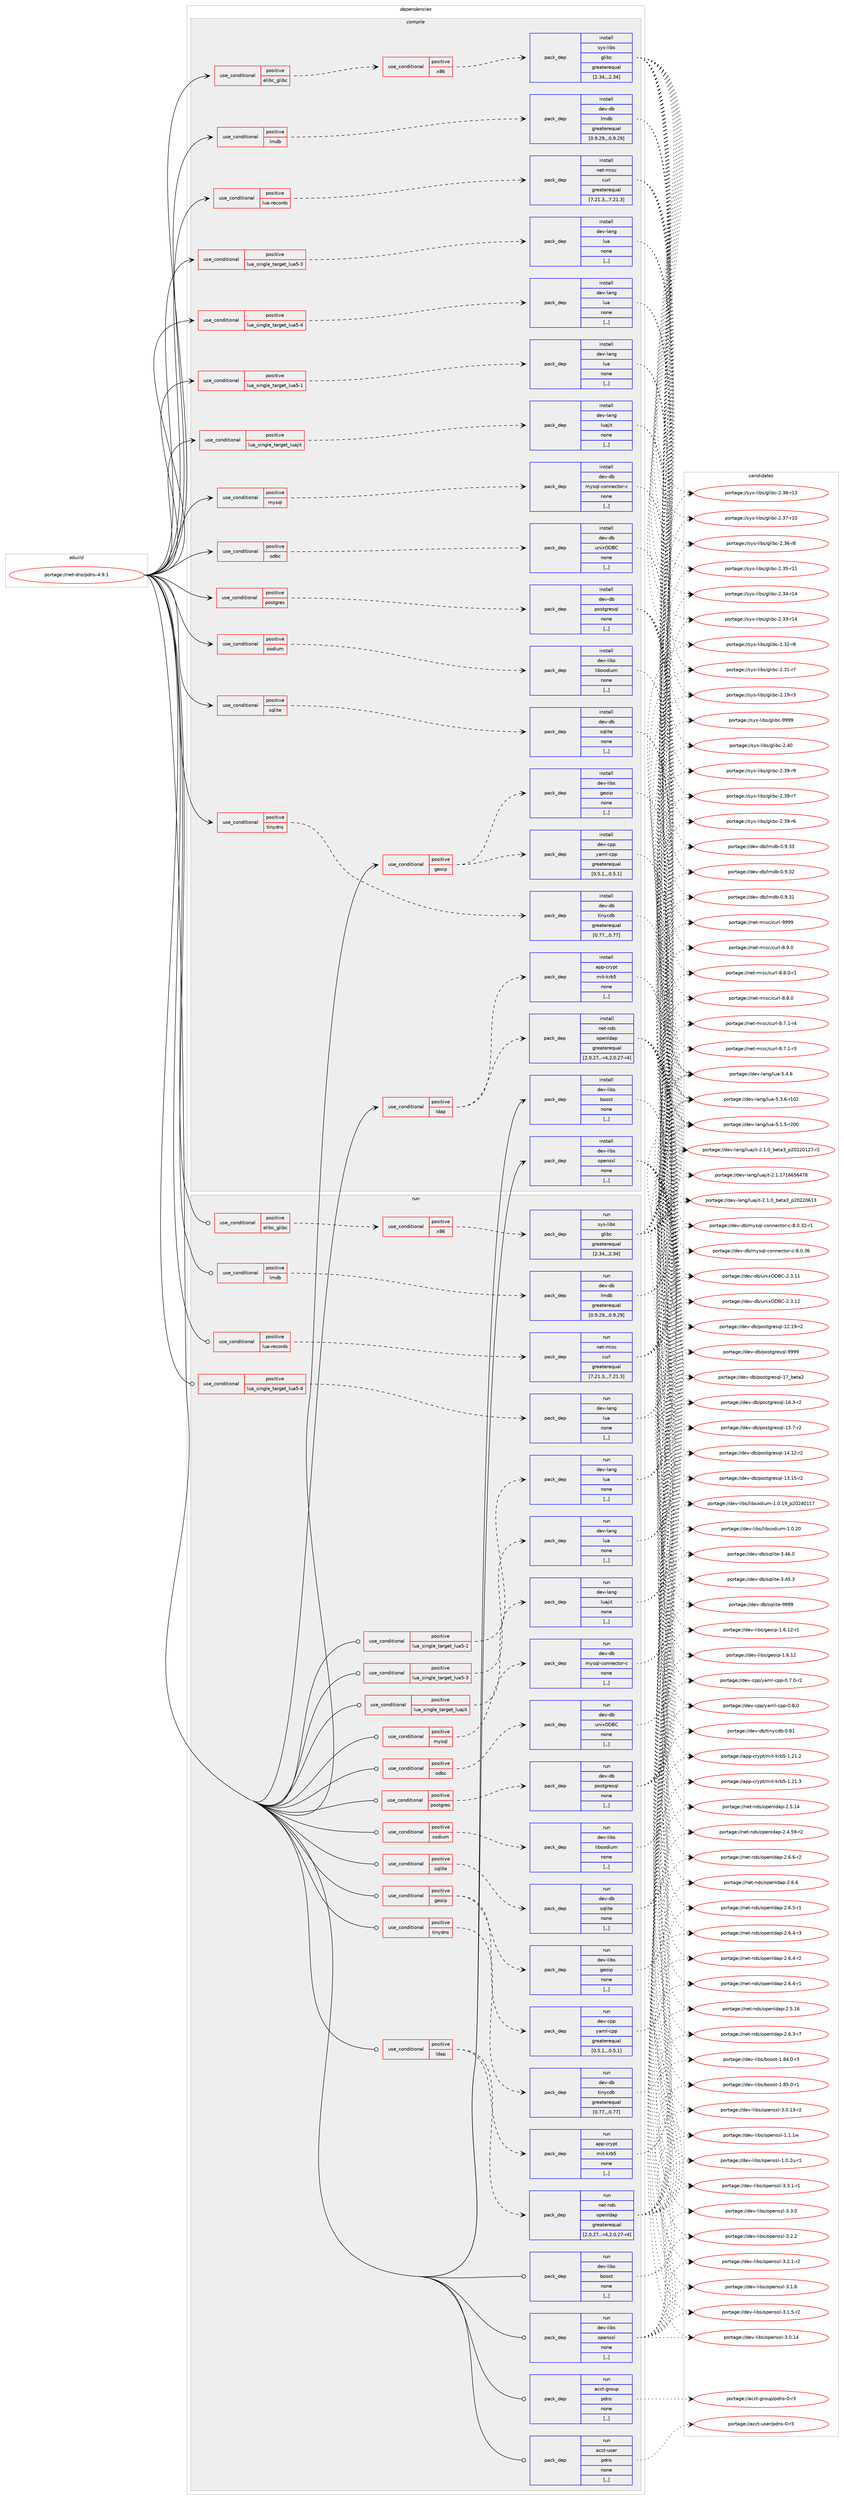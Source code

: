 digraph prolog {

# *************
# Graph options
# *************

newrank=true;
concentrate=true;
compound=true;
graph [rankdir=LR,fontname=Helvetica,fontsize=10,ranksep=1.5];#, ranksep=2.5, nodesep=0.2];
edge  [arrowhead=vee];
node  [fontname=Helvetica,fontsize=10];

# **********
# The ebuild
# **********

subgraph cluster_leftcol {
color=gray;
label=<<i>ebuild</i>>;
id [label="portage://net-dns/pdns-4.9.1", color=red, width=4, href="../net-dns/pdns-4.9.1.svg"];
}

# ****************
# The dependencies
# ****************

subgraph cluster_midcol {
color=gray;
label=<<i>dependencies</i>>;
subgraph cluster_compile {
fillcolor="#eeeeee";
style=filled;
label=<<i>compile</i>>;
subgraph cond89638 {
dependency345856 [label=<<TABLE BORDER="0" CELLBORDER="1" CELLSPACING="0" CELLPADDING="4"><TR><TD ROWSPAN="3" CELLPADDING="10">use_conditional</TD></TR><TR><TD>positive</TD></TR><TR><TD>elibc_glibc</TD></TR></TABLE>>, shape=none, color=red];
subgraph cond89639 {
dependency345857 [label=<<TABLE BORDER="0" CELLBORDER="1" CELLSPACING="0" CELLPADDING="4"><TR><TD ROWSPAN="3" CELLPADDING="10">use_conditional</TD></TR><TR><TD>positive</TD></TR><TR><TD>x86</TD></TR></TABLE>>, shape=none, color=red];
subgraph pack253627 {
dependency345858 [label=<<TABLE BORDER="0" CELLBORDER="1" CELLSPACING="0" CELLPADDING="4" WIDTH="220"><TR><TD ROWSPAN="6" CELLPADDING="30">pack_dep</TD></TR><TR><TD WIDTH="110">install</TD></TR><TR><TD>sys-libs</TD></TR><TR><TD>glibc</TD></TR><TR><TD>greaterequal</TD></TR><TR><TD>[2.34,,,2.34]</TD></TR></TABLE>>, shape=none, color=blue];
}
dependency345857:e -> dependency345858:w [weight=20,style="dashed",arrowhead="vee"];
}
dependency345856:e -> dependency345857:w [weight=20,style="dashed",arrowhead="vee"];
}
id:e -> dependency345856:w [weight=20,style="solid",arrowhead="vee"];
subgraph cond89640 {
dependency345859 [label=<<TABLE BORDER="0" CELLBORDER="1" CELLSPACING="0" CELLPADDING="4"><TR><TD ROWSPAN="3" CELLPADDING="10">use_conditional</TD></TR><TR><TD>positive</TD></TR><TR><TD>geoip</TD></TR></TABLE>>, shape=none, color=red];
subgraph pack253628 {
dependency345860 [label=<<TABLE BORDER="0" CELLBORDER="1" CELLSPACING="0" CELLPADDING="4" WIDTH="220"><TR><TD ROWSPAN="6" CELLPADDING="30">pack_dep</TD></TR><TR><TD WIDTH="110">install</TD></TR><TR><TD>dev-cpp</TD></TR><TR><TD>yaml-cpp</TD></TR><TR><TD>greaterequal</TD></TR><TR><TD>[0.5.1,,,0.5.1]</TD></TR></TABLE>>, shape=none, color=blue];
}
dependency345859:e -> dependency345860:w [weight=20,style="dashed",arrowhead="vee"];
subgraph pack253629 {
dependency345861 [label=<<TABLE BORDER="0" CELLBORDER="1" CELLSPACING="0" CELLPADDING="4" WIDTH="220"><TR><TD ROWSPAN="6" CELLPADDING="30">pack_dep</TD></TR><TR><TD WIDTH="110">install</TD></TR><TR><TD>dev-libs</TD></TR><TR><TD>geoip</TD></TR><TR><TD>none</TD></TR><TR><TD>[,,]</TD></TR></TABLE>>, shape=none, color=blue];
}
dependency345859:e -> dependency345861:w [weight=20,style="dashed",arrowhead="vee"];
}
id:e -> dependency345859:w [weight=20,style="solid",arrowhead="vee"];
subgraph cond89641 {
dependency345862 [label=<<TABLE BORDER="0" CELLBORDER="1" CELLSPACING="0" CELLPADDING="4"><TR><TD ROWSPAN="3" CELLPADDING="10">use_conditional</TD></TR><TR><TD>positive</TD></TR><TR><TD>ldap</TD></TR></TABLE>>, shape=none, color=red];
subgraph pack253630 {
dependency345863 [label=<<TABLE BORDER="0" CELLBORDER="1" CELLSPACING="0" CELLPADDING="4" WIDTH="220"><TR><TD ROWSPAN="6" CELLPADDING="30">pack_dep</TD></TR><TR><TD WIDTH="110">install</TD></TR><TR><TD>net-nds</TD></TR><TR><TD>openldap</TD></TR><TR><TD>greaterequal</TD></TR><TR><TD>[2.0.27,,-r4,2.0.27-r4]</TD></TR></TABLE>>, shape=none, color=blue];
}
dependency345862:e -> dependency345863:w [weight=20,style="dashed",arrowhead="vee"];
subgraph pack253631 {
dependency345864 [label=<<TABLE BORDER="0" CELLBORDER="1" CELLSPACING="0" CELLPADDING="4" WIDTH="220"><TR><TD ROWSPAN="6" CELLPADDING="30">pack_dep</TD></TR><TR><TD WIDTH="110">install</TD></TR><TR><TD>app-crypt</TD></TR><TR><TD>mit-krb5</TD></TR><TR><TD>none</TD></TR><TR><TD>[,,]</TD></TR></TABLE>>, shape=none, color=blue];
}
dependency345862:e -> dependency345864:w [weight=20,style="dashed",arrowhead="vee"];
}
id:e -> dependency345862:w [weight=20,style="solid",arrowhead="vee"];
subgraph cond89642 {
dependency345865 [label=<<TABLE BORDER="0" CELLBORDER="1" CELLSPACING="0" CELLPADDING="4"><TR><TD ROWSPAN="3" CELLPADDING="10">use_conditional</TD></TR><TR><TD>positive</TD></TR><TR><TD>lmdb</TD></TR></TABLE>>, shape=none, color=red];
subgraph pack253632 {
dependency345866 [label=<<TABLE BORDER="0" CELLBORDER="1" CELLSPACING="0" CELLPADDING="4" WIDTH="220"><TR><TD ROWSPAN="6" CELLPADDING="30">pack_dep</TD></TR><TR><TD WIDTH="110">install</TD></TR><TR><TD>dev-db</TD></TR><TR><TD>lmdb</TD></TR><TR><TD>greaterequal</TD></TR><TR><TD>[0.9.29,,,0.9.29]</TD></TR></TABLE>>, shape=none, color=blue];
}
dependency345865:e -> dependency345866:w [weight=20,style="dashed",arrowhead="vee"];
}
id:e -> dependency345865:w [weight=20,style="solid",arrowhead="vee"];
subgraph cond89643 {
dependency345867 [label=<<TABLE BORDER="0" CELLBORDER="1" CELLSPACING="0" CELLPADDING="4"><TR><TD ROWSPAN="3" CELLPADDING="10">use_conditional</TD></TR><TR><TD>positive</TD></TR><TR><TD>lua-records</TD></TR></TABLE>>, shape=none, color=red];
subgraph pack253633 {
dependency345868 [label=<<TABLE BORDER="0" CELLBORDER="1" CELLSPACING="0" CELLPADDING="4" WIDTH="220"><TR><TD ROWSPAN="6" CELLPADDING="30">pack_dep</TD></TR><TR><TD WIDTH="110">install</TD></TR><TR><TD>net-misc</TD></TR><TR><TD>curl</TD></TR><TR><TD>greaterequal</TD></TR><TR><TD>[7.21.3,,,7.21.3]</TD></TR></TABLE>>, shape=none, color=blue];
}
dependency345867:e -> dependency345868:w [weight=20,style="dashed",arrowhead="vee"];
}
id:e -> dependency345867:w [weight=20,style="solid",arrowhead="vee"];
subgraph cond89644 {
dependency345869 [label=<<TABLE BORDER="0" CELLBORDER="1" CELLSPACING="0" CELLPADDING="4"><TR><TD ROWSPAN="3" CELLPADDING="10">use_conditional</TD></TR><TR><TD>positive</TD></TR><TR><TD>lua_single_target_lua5-1</TD></TR></TABLE>>, shape=none, color=red];
subgraph pack253634 {
dependency345870 [label=<<TABLE BORDER="0" CELLBORDER="1" CELLSPACING="0" CELLPADDING="4" WIDTH="220"><TR><TD ROWSPAN="6" CELLPADDING="30">pack_dep</TD></TR><TR><TD WIDTH="110">install</TD></TR><TR><TD>dev-lang</TD></TR><TR><TD>lua</TD></TR><TR><TD>none</TD></TR><TR><TD>[,,]</TD></TR></TABLE>>, shape=none, color=blue];
}
dependency345869:e -> dependency345870:w [weight=20,style="dashed",arrowhead="vee"];
}
id:e -> dependency345869:w [weight=20,style="solid",arrowhead="vee"];
subgraph cond89645 {
dependency345871 [label=<<TABLE BORDER="0" CELLBORDER="1" CELLSPACING="0" CELLPADDING="4"><TR><TD ROWSPAN="3" CELLPADDING="10">use_conditional</TD></TR><TR><TD>positive</TD></TR><TR><TD>lua_single_target_lua5-3</TD></TR></TABLE>>, shape=none, color=red];
subgraph pack253635 {
dependency345872 [label=<<TABLE BORDER="0" CELLBORDER="1" CELLSPACING="0" CELLPADDING="4" WIDTH="220"><TR><TD ROWSPAN="6" CELLPADDING="30">pack_dep</TD></TR><TR><TD WIDTH="110">install</TD></TR><TR><TD>dev-lang</TD></TR><TR><TD>lua</TD></TR><TR><TD>none</TD></TR><TR><TD>[,,]</TD></TR></TABLE>>, shape=none, color=blue];
}
dependency345871:e -> dependency345872:w [weight=20,style="dashed",arrowhead="vee"];
}
id:e -> dependency345871:w [weight=20,style="solid",arrowhead="vee"];
subgraph cond89646 {
dependency345873 [label=<<TABLE BORDER="0" CELLBORDER="1" CELLSPACING="0" CELLPADDING="4"><TR><TD ROWSPAN="3" CELLPADDING="10">use_conditional</TD></TR><TR><TD>positive</TD></TR><TR><TD>lua_single_target_lua5-4</TD></TR></TABLE>>, shape=none, color=red];
subgraph pack253636 {
dependency345874 [label=<<TABLE BORDER="0" CELLBORDER="1" CELLSPACING="0" CELLPADDING="4" WIDTH="220"><TR><TD ROWSPAN="6" CELLPADDING="30">pack_dep</TD></TR><TR><TD WIDTH="110">install</TD></TR><TR><TD>dev-lang</TD></TR><TR><TD>lua</TD></TR><TR><TD>none</TD></TR><TR><TD>[,,]</TD></TR></TABLE>>, shape=none, color=blue];
}
dependency345873:e -> dependency345874:w [weight=20,style="dashed",arrowhead="vee"];
}
id:e -> dependency345873:w [weight=20,style="solid",arrowhead="vee"];
subgraph cond89647 {
dependency345875 [label=<<TABLE BORDER="0" CELLBORDER="1" CELLSPACING="0" CELLPADDING="4"><TR><TD ROWSPAN="3" CELLPADDING="10">use_conditional</TD></TR><TR><TD>positive</TD></TR><TR><TD>lua_single_target_luajit</TD></TR></TABLE>>, shape=none, color=red];
subgraph pack253637 {
dependency345876 [label=<<TABLE BORDER="0" CELLBORDER="1" CELLSPACING="0" CELLPADDING="4" WIDTH="220"><TR><TD ROWSPAN="6" CELLPADDING="30">pack_dep</TD></TR><TR><TD WIDTH="110">install</TD></TR><TR><TD>dev-lang</TD></TR><TR><TD>luajit</TD></TR><TR><TD>none</TD></TR><TR><TD>[,,]</TD></TR></TABLE>>, shape=none, color=blue];
}
dependency345875:e -> dependency345876:w [weight=20,style="dashed",arrowhead="vee"];
}
id:e -> dependency345875:w [weight=20,style="solid",arrowhead="vee"];
subgraph cond89648 {
dependency345877 [label=<<TABLE BORDER="0" CELLBORDER="1" CELLSPACING="0" CELLPADDING="4"><TR><TD ROWSPAN="3" CELLPADDING="10">use_conditional</TD></TR><TR><TD>positive</TD></TR><TR><TD>mysql</TD></TR></TABLE>>, shape=none, color=red];
subgraph pack253638 {
dependency345878 [label=<<TABLE BORDER="0" CELLBORDER="1" CELLSPACING="0" CELLPADDING="4" WIDTH="220"><TR><TD ROWSPAN="6" CELLPADDING="30">pack_dep</TD></TR><TR><TD WIDTH="110">install</TD></TR><TR><TD>dev-db</TD></TR><TR><TD>mysql-connector-c</TD></TR><TR><TD>none</TD></TR><TR><TD>[,,]</TD></TR></TABLE>>, shape=none, color=blue];
}
dependency345877:e -> dependency345878:w [weight=20,style="dashed",arrowhead="vee"];
}
id:e -> dependency345877:w [weight=20,style="solid",arrowhead="vee"];
subgraph cond89649 {
dependency345879 [label=<<TABLE BORDER="0" CELLBORDER="1" CELLSPACING="0" CELLPADDING="4"><TR><TD ROWSPAN="3" CELLPADDING="10">use_conditional</TD></TR><TR><TD>positive</TD></TR><TR><TD>odbc</TD></TR></TABLE>>, shape=none, color=red];
subgraph pack253639 {
dependency345880 [label=<<TABLE BORDER="0" CELLBORDER="1" CELLSPACING="0" CELLPADDING="4" WIDTH="220"><TR><TD ROWSPAN="6" CELLPADDING="30">pack_dep</TD></TR><TR><TD WIDTH="110">install</TD></TR><TR><TD>dev-db</TD></TR><TR><TD>unixODBC</TD></TR><TR><TD>none</TD></TR><TR><TD>[,,]</TD></TR></TABLE>>, shape=none, color=blue];
}
dependency345879:e -> dependency345880:w [weight=20,style="dashed",arrowhead="vee"];
}
id:e -> dependency345879:w [weight=20,style="solid",arrowhead="vee"];
subgraph cond89650 {
dependency345881 [label=<<TABLE BORDER="0" CELLBORDER="1" CELLSPACING="0" CELLPADDING="4"><TR><TD ROWSPAN="3" CELLPADDING="10">use_conditional</TD></TR><TR><TD>positive</TD></TR><TR><TD>postgres</TD></TR></TABLE>>, shape=none, color=red];
subgraph pack253640 {
dependency345882 [label=<<TABLE BORDER="0" CELLBORDER="1" CELLSPACING="0" CELLPADDING="4" WIDTH="220"><TR><TD ROWSPAN="6" CELLPADDING="30">pack_dep</TD></TR><TR><TD WIDTH="110">install</TD></TR><TR><TD>dev-db</TD></TR><TR><TD>postgresql</TD></TR><TR><TD>none</TD></TR><TR><TD>[,,]</TD></TR></TABLE>>, shape=none, color=blue];
}
dependency345881:e -> dependency345882:w [weight=20,style="dashed",arrowhead="vee"];
}
id:e -> dependency345881:w [weight=20,style="solid",arrowhead="vee"];
subgraph cond89651 {
dependency345883 [label=<<TABLE BORDER="0" CELLBORDER="1" CELLSPACING="0" CELLPADDING="4"><TR><TD ROWSPAN="3" CELLPADDING="10">use_conditional</TD></TR><TR><TD>positive</TD></TR><TR><TD>sodium</TD></TR></TABLE>>, shape=none, color=red];
subgraph pack253641 {
dependency345884 [label=<<TABLE BORDER="0" CELLBORDER="1" CELLSPACING="0" CELLPADDING="4" WIDTH="220"><TR><TD ROWSPAN="6" CELLPADDING="30">pack_dep</TD></TR><TR><TD WIDTH="110">install</TD></TR><TR><TD>dev-libs</TD></TR><TR><TD>libsodium</TD></TR><TR><TD>none</TD></TR><TR><TD>[,,]</TD></TR></TABLE>>, shape=none, color=blue];
}
dependency345883:e -> dependency345884:w [weight=20,style="dashed",arrowhead="vee"];
}
id:e -> dependency345883:w [weight=20,style="solid",arrowhead="vee"];
subgraph cond89652 {
dependency345885 [label=<<TABLE BORDER="0" CELLBORDER="1" CELLSPACING="0" CELLPADDING="4"><TR><TD ROWSPAN="3" CELLPADDING="10">use_conditional</TD></TR><TR><TD>positive</TD></TR><TR><TD>sqlite</TD></TR></TABLE>>, shape=none, color=red];
subgraph pack253642 {
dependency345886 [label=<<TABLE BORDER="0" CELLBORDER="1" CELLSPACING="0" CELLPADDING="4" WIDTH="220"><TR><TD ROWSPAN="6" CELLPADDING="30">pack_dep</TD></TR><TR><TD WIDTH="110">install</TD></TR><TR><TD>dev-db</TD></TR><TR><TD>sqlite</TD></TR><TR><TD>none</TD></TR><TR><TD>[,,]</TD></TR></TABLE>>, shape=none, color=blue];
}
dependency345885:e -> dependency345886:w [weight=20,style="dashed",arrowhead="vee"];
}
id:e -> dependency345885:w [weight=20,style="solid",arrowhead="vee"];
subgraph cond89653 {
dependency345887 [label=<<TABLE BORDER="0" CELLBORDER="1" CELLSPACING="0" CELLPADDING="4"><TR><TD ROWSPAN="3" CELLPADDING="10">use_conditional</TD></TR><TR><TD>positive</TD></TR><TR><TD>tinydns</TD></TR></TABLE>>, shape=none, color=red];
subgraph pack253643 {
dependency345888 [label=<<TABLE BORDER="0" CELLBORDER="1" CELLSPACING="0" CELLPADDING="4" WIDTH="220"><TR><TD ROWSPAN="6" CELLPADDING="30">pack_dep</TD></TR><TR><TD WIDTH="110">install</TD></TR><TR><TD>dev-db</TD></TR><TR><TD>tinycdb</TD></TR><TR><TD>greaterequal</TD></TR><TR><TD>[0.77,,,0.77]</TD></TR></TABLE>>, shape=none, color=blue];
}
dependency345887:e -> dependency345888:w [weight=20,style="dashed",arrowhead="vee"];
}
id:e -> dependency345887:w [weight=20,style="solid",arrowhead="vee"];
subgraph pack253644 {
dependency345889 [label=<<TABLE BORDER="0" CELLBORDER="1" CELLSPACING="0" CELLPADDING="4" WIDTH="220"><TR><TD ROWSPAN="6" CELLPADDING="30">pack_dep</TD></TR><TR><TD WIDTH="110">install</TD></TR><TR><TD>dev-libs</TD></TR><TR><TD>boost</TD></TR><TR><TD>none</TD></TR><TR><TD>[,,]</TD></TR></TABLE>>, shape=none, color=blue];
}
id:e -> dependency345889:w [weight=20,style="solid",arrowhead="vee"];
subgraph pack253645 {
dependency345890 [label=<<TABLE BORDER="0" CELLBORDER="1" CELLSPACING="0" CELLPADDING="4" WIDTH="220"><TR><TD ROWSPAN="6" CELLPADDING="30">pack_dep</TD></TR><TR><TD WIDTH="110">install</TD></TR><TR><TD>dev-libs</TD></TR><TR><TD>openssl</TD></TR><TR><TD>none</TD></TR><TR><TD>[,,]</TD></TR></TABLE>>, shape=none, color=blue];
}
id:e -> dependency345890:w [weight=20,style="solid",arrowhead="vee"];
}
subgraph cluster_compileandrun {
fillcolor="#eeeeee";
style=filled;
label=<<i>compile and run</i>>;
}
subgraph cluster_run {
fillcolor="#eeeeee";
style=filled;
label=<<i>run</i>>;
subgraph cond89654 {
dependency345891 [label=<<TABLE BORDER="0" CELLBORDER="1" CELLSPACING="0" CELLPADDING="4"><TR><TD ROWSPAN="3" CELLPADDING="10">use_conditional</TD></TR><TR><TD>positive</TD></TR><TR><TD>elibc_glibc</TD></TR></TABLE>>, shape=none, color=red];
subgraph cond89655 {
dependency345892 [label=<<TABLE BORDER="0" CELLBORDER="1" CELLSPACING="0" CELLPADDING="4"><TR><TD ROWSPAN="3" CELLPADDING="10">use_conditional</TD></TR><TR><TD>positive</TD></TR><TR><TD>x86</TD></TR></TABLE>>, shape=none, color=red];
subgraph pack253646 {
dependency345893 [label=<<TABLE BORDER="0" CELLBORDER="1" CELLSPACING="0" CELLPADDING="4" WIDTH="220"><TR><TD ROWSPAN="6" CELLPADDING="30">pack_dep</TD></TR><TR><TD WIDTH="110">run</TD></TR><TR><TD>sys-libs</TD></TR><TR><TD>glibc</TD></TR><TR><TD>greaterequal</TD></TR><TR><TD>[2.34,,,2.34]</TD></TR></TABLE>>, shape=none, color=blue];
}
dependency345892:e -> dependency345893:w [weight=20,style="dashed",arrowhead="vee"];
}
dependency345891:e -> dependency345892:w [weight=20,style="dashed",arrowhead="vee"];
}
id:e -> dependency345891:w [weight=20,style="solid",arrowhead="odot"];
subgraph cond89656 {
dependency345894 [label=<<TABLE BORDER="0" CELLBORDER="1" CELLSPACING="0" CELLPADDING="4"><TR><TD ROWSPAN="3" CELLPADDING="10">use_conditional</TD></TR><TR><TD>positive</TD></TR><TR><TD>geoip</TD></TR></TABLE>>, shape=none, color=red];
subgraph pack253647 {
dependency345895 [label=<<TABLE BORDER="0" CELLBORDER="1" CELLSPACING="0" CELLPADDING="4" WIDTH="220"><TR><TD ROWSPAN="6" CELLPADDING="30">pack_dep</TD></TR><TR><TD WIDTH="110">run</TD></TR><TR><TD>dev-cpp</TD></TR><TR><TD>yaml-cpp</TD></TR><TR><TD>greaterequal</TD></TR><TR><TD>[0.5.1,,,0.5.1]</TD></TR></TABLE>>, shape=none, color=blue];
}
dependency345894:e -> dependency345895:w [weight=20,style="dashed",arrowhead="vee"];
subgraph pack253648 {
dependency345896 [label=<<TABLE BORDER="0" CELLBORDER="1" CELLSPACING="0" CELLPADDING="4" WIDTH="220"><TR><TD ROWSPAN="6" CELLPADDING="30">pack_dep</TD></TR><TR><TD WIDTH="110">run</TD></TR><TR><TD>dev-libs</TD></TR><TR><TD>geoip</TD></TR><TR><TD>none</TD></TR><TR><TD>[,,]</TD></TR></TABLE>>, shape=none, color=blue];
}
dependency345894:e -> dependency345896:w [weight=20,style="dashed",arrowhead="vee"];
}
id:e -> dependency345894:w [weight=20,style="solid",arrowhead="odot"];
subgraph cond89657 {
dependency345897 [label=<<TABLE BORDER="0" CELLBORDER="1" CELLSPACING="0" CELLPADDING="4"><TR><TD ROWSPAN="3" CELLPADDING="10">use_conditional</TD></TR><TR><TD>positive</TD></TR><TR><TD>ldap</TD></TR></TABLE>>, shape=none, color=red];
subgraph pack253649 {
dependency345898 [label=<<TABLE BORDER="0" CELLBORDER="1" CELLSPACING="0" CELLPADDING="4" WIDTH="220"><TR><TD ROWSPAN="6" CELLPADDING="30">pack_dep</TD></TR><TR><TD WIDTH="110">run</TD></TR><TR><TD>net-nds</TD></TR><TR><TD>openldap</TD></TR><TR><TD>greaterequal</TD></TR><TR><TD>[2.0.27,,-r4,2.0.27-r4]</TD></TR></TABLE>>, shape=none, color=blue];
}
dependency345897:e -> dependency345898:w [weight=20,style="dashed",arrowhead="vee"];
subgraph pack253650 {
dependency345899 [label=<<TABLE BORDER="0" CELLBORDER="1" CELLSPACING="0" CELLPADDING="4" WIDTH="220"><TR><TD ROWSPAN="6" CELLPADDING="30">pack_dep</TD></TR><TR><TD WIDTH="110">run</TD></TR><TR><TD>app-crypt</TD></TR><TR><TD>mit-krb5</TD></TR><TR><TD>none</TD></TR><TR><TD>[,,]</TD></TR></TABLE>>, shape=none, color=blue];
}
dependency345897:e -> dependency345899:w [weight=20,style="dashed",arrowhead="vee"];
}
id:e -> dependency345897:w [weight=20,style="solid",arrowhead="odot"];
subgraph cond89658 {
dependency345900 [label=<<TABLE BORDER="0" CELLBORDER="1" CELLSPACING="0" CELLPADDING="4"><TR><TD ROWSPAN="3" CELLPADDING="10">use_conditional</TD></TR><TR><TD>positive</TD></TR><TR><TD>lmdb</TD></TR></TABLE>>, shape=none, color=red];
subgraph pack253651 {
dependency345901 [label=<<TABLE BORDER="0" CELLBORDER="1" CELLSPACING="0" CELLPADDING="4" WIDTH="220"><TR><TD ROWSPAN="6" CELLPADDING="30">pack_dep</TD></TR><TR><TD WIDTH="110">run</TD></TR><TR><TD>dev-db</TD></TR><TR><TD>lmdb</TD></TR><TR><TD>greaterequal</TD></TR><TR><TD>[0.9.29,,,0.9.29]</TD></TR></TABLE>>, shape=none, color=blue];
}
dependency345900:e -> dependency345901:w [weight=20,style="dashed",arrowhead="vee"];
}
id:e -> dependency345900:w [weight=20,style="solid",arrowhead="odot"];
subgraph cond89659 {
dependency345902 [label=<<TABLE BORDER="0" CELLBORDER="1" CELLSPACING="0" CELLPADDING="4"><TR><TD ROWSPAN="3" CELLPADDING="10">use_conditional</TD></TR><TR><TD>positive</TD></TR><TR><TD>lua-records</TD></TR></TABLE>>, shape=none, color=red];
subgraph pack253652 {
dependency345903 [label=<<TABLE BORDER="0" CELLBORDER="1" CELLSPACING="0" CELLPADDING="4" WIDTH="220"><TR><TD ROWSPAN="6" CELLPADDING="30">pack_dep</TD></TR><TR><TD WIDTH="110">run</TD></TR><TR><TD>net-misc</TD></TR><TR><TD>curl</TD></TR><TR><TD>greaterequal</TD></TR><TR><TD>[7.21.3,,,7.21.3]</TD></TR></TABLE>>, shape=none, color=blue];
}
dependency345902:e -> dependency345903:w [weight=20,style="dashed",arrowhead="vee"];
}
id:e -> dependency345902:w [weight=20,style="solid",arrowhead="odot"];
subgraph cond89660 {
dependency345904 [label=<<TABLE BORDER="0" CELLBORDER="1" CELLSPACING="0" CELLPADDING="4"><TR><TD ROWSPAN="3" CELLPADDING="10">use_conditional</TD></TR><TR><TD>positive</TD></TR><TR><TD>lua_single_target_lua5-1</TD></TR></TABLE>>, shape=none, color=red];
subgraph pack253653 {
dependency345905 [label=<<TABLE BORDER="0" CELLBORDER="1" CELLSPACING="0" CELLPADDING="4" WIDTH="220"><TR><TD ROWSPAN="6" CELLPADDING="30">pack_dep</TD></TR><TR><TD WIDTH="110">run</TD></TR><TR><TD>dev-lang</TD></TR><TR><TD>lua</TD></TR><TR><TD>none</TD></TR><TR><TD>[,,]</TD></TR></TABLE>>, shape=none, color=blue];
}
dependency345904:e -> dependency345905:w [weight=20,style="dashed",arrowhead="vee"];
}
id:e -> dependency345904:w [weight=20,style="solid",arrowhead="odot"];
subgraph cond89661 {
dependency345906 [label=<<TABLE BORDER="0" CELLBORDER="1" CELLSPACING="0" CELLPADDING="4"><TR><TD ROWSPAN="3" CELLPADDING="10">use_conditional</TD></TR><TR><TD>positive</TD></TR><TR><TD>lua_single_target_lua5-3</TD></TR></TABLE>>, shape=none, color=red];
subgraph pack253654 {
dependency345907 [label=<<TABLE BORDER="0" CELLBORDER="1" CELLSPACING="0" CELLPADDING="4" WIDTH="220"><TR><TD ROWSPAN="6" CELLPADDING="30">pack_dep</TD></TR><TR><TD WIDTH="110">run</TD></TR><TR><TD>dev-lang</TD></TR><TR><TD>lua</TD></TR><TR><TD>none</TD></TR><TR><TD>[,,]</TD></TR></TABLE>>, shape=none, color=blue];
}
dependency345906:e -> dependency345907:w [weight=20,style="dashed",arrowhead="vee"];
}
id:e -> dependency345906:w [weight=20,style="solid",arrowhead="odot"];
subgraph cond89662 {
dependency345908 [label=<<TABLE BORDER="0" CELLBORDER="1" CELLSPACING="0" CELLPADDING="4"><TR><TD ROWSPAN="3" CELLPADDING="10">use_conditional</TD></TR><TR><TD>positive</TD></TR><TR><TD>lua_single_target_lua5-4</TD></TR></TABLE>>, shape=none, color=red];
subgraph pack253655 {
dependency345909 [label=<<TABLE BORDER="0" CELLBORDER="1" CELLSPACING="0" CELLPADDING="4" WIDTH="220"><TR><TD ROWSPAN="6" CELLPADDING="30">pack_dep</TD></TR><TR><TD WIDTH="110">run</TD></TR><TR><TD>dev-lang</TD></TR><TR><TD>lua</TD></TR><TR><TD>none</TD></TR><TR><TD>[,,]</TD></TR></TABLE>>, shape=none, color=blue];
}
dependency345908:e -> dependency345909:w [weight=20,style="dashed",arrowhead="vee"];
}
id:e -> dependency345908:w [weight=20,style="solid",arrowhead="odot"];
subgraph cond89663 {
dependency345910 [label=<<TABLE BORDER="0" CELLBORDER="1" CELLSPACING="0" CELLPADDING="4"><TR><TD ROWSPAN="3" CELLPADDING="10">use_conditional</TD></TR><TR><TD>positive</TD></TR><TR><TD>lua_single_target_luajit</TD></TR></TABLE>>, shape=none, color=red];
subgraph pack253656 {
dependency345911 [label=<<TABLE BORDER="0" CELLBORDER="1" CELLSPACING="0" CELLPADDING="4" WIDTH="220"><TR><TD ROWSPAN="6" CELLPADDING="30">pack_dep</TD></TR><TR><TD WIDTH="110">run</TD></TR><TR><TD>dev-lang</TD></TR><TR><TD>luajit</TD></TR><TR><TD>none</TD></TR><TR><TD>[,,]</TD></TR></TABLE>>, shape=none, color=blue];
}
dependency345910:e -> dependency345911:w [weight=20,style="dashed",arrowhead="vee"];
}
id:e -> dependency345910:w [weight=20,style="solid",arrowhead="odot"];
subgraph cond89664 {
dependency345912 [label=<<TABLE BORDER="0" CELLBORDER="1" CELLSPACING="0" CELLPADDING="4"><TR><TD ROWSPAN="3" CELLPADDING="10">use_conditional</TD></TR><TR><TD>positive</TD></TR><TR><TD>mysql</TD></TR></TABLE>>, shape=none, color=red];
subgraph pack253657 {
dependency345913 [label=<<TABLE BORDER="0" CELLBORDER="1" CELLSPACING="0" CELLPADDING="4" WIDTH="220"><TR><TD ROWSPAN="6" CELLPADDING="30">pack_dep</TD></TR><TR><TD WIDTH="110">run</TD></TR><TR><TD>dev-db</TD></TR><TR><TD>mysql-connector-c</TD></TR><TR><TD>none</TD></TR><TR><TD>[,,]</TD></TR></TABLE>>, shape=none, color=blue];
}
dependency345912:e -> dependency345913:w [weight=20,style="dashed",arrowhead="vee"];
}
id:e -> dependency345912:w [weight=20,style="solid",arrowhead="odot"];
subgraph cond89665 {
dependency345914 [label=<<TABLE BORDER="0" CELLBORDER="1" CELLSPACING="0" CELLPADDING="4"><TR><TD ROWSPAN="3" CELLPADDING="10">use_conditional</TD></TR><TR><TD>positive</TD></TR><TR><TD>odbc</TD></TR></TABLE>>, shape=none, color=red];
subgraph pack253658 {
dependency345915 [label=<<TABLE BORDER="0" CELLBORDER="1" CELLSPACING="0" CELLPADDING="4" WIDTH="220"><TR><TD ROWSPAN="6" CELLPADDING="30">pack_dep</TD></TR><TR><TD WIDTH="110">run</TD></TR><TR><TD>dev-db</TD></TR><TR><TD>unixODBC</TD></TR><TR><TD>none</TD></TR><TR><TD>[,,]</TD></TR></TABLE>>, shape=none, color=blue];
}
dependency345914:e -> dependency345915:w [weight=20,style="dashed",arrowhead="vee"];
}
id:e -> dependency345914:w [weight=20,style="solid",arrowhead="odot"];
subgraph cond89666 {
dependency345916 [label=<<TABLE BORDER="0" CELLBORDER="1" CELLSPACING="0" CELLPADDING="4"><TR><TD ROWSPAN="3" CELLPADDING="10">use_conditional</TD></TR><TR><TD>positive</TD></TR><TR><TD>postgres</TD></TR></TABLE>>, shape=none, color=red];
subgraph pack253659 {
dependency345917 [label=<<TABLE BORDER="0" CELLBORDER="1" CELLSPACING="0" CELLPADDING="4" WIDTH="220"><TR><TD ROWSPAN="6" CELLPADDING="30">pack_dep</TD></TR><TR><TD WIDTH="110">run</TD></TR><TR><TD>dev-db</TD></TR><TR><TD>postgresql</TD></TR><TR><TD>none</TD></TR><TR><TD>[,,]</TD></TR></TABLE>>, shape=none, color=blue];
}
dependency345916:e -> dependency345917:w [weight=20,style="dashed",arrowhead="vee"];
}
id:e -> dependency345916:w [weight=20,style="solid",arrowhead="odot"];
subgraph cond89667 {
dependency345918 [label=<<TABLE BORDER="0" CELLBORDER="1" CELLSPACING="0" CELLPADDING="4"><TR><TD ROWSPAN="3" CELLPADDING="10">use_conditional</TD></TR><TR><TD>positive</TD></TR><TR><TD>sodium</TD></TR></TABLE>>, shape=none, color=red];
subgraph pack253660 {
dependency345919 [label=<<TABLE BORDER="0" CELLBORDER="1" CELLSPACING="0" CELLPADDING="4" WIDTH="220"><TR><TD ROWSPAN="6" CELLPADDING="30">pack_dep</TD></TR><TR><TD WIDTH="110">run</TD></TR><TR><TD>dev-libs</TD></TR><TR><TD>libsodium</TD></TR><TR><TD>none</TD></TR><TR><TD>[,,]</TD></TR></TABLE>>, shape=none, color=blue];
}
dependency345918:e -> dependency345919:w [weight=20,style="dashed",arrowhead="vee"];
}
id:e -> dependency345918:w [weight=20,style="solid",arrowhead="odot"];
subgraph cond89668 {
dependency345920 [label=<<TABLE BORDER="0" CELLBORDER="1" CELLSPACING="0" CELLPADDING="4"><TR><TD ROWSPAN="3" CELLPADDING="10">use_conditional</TD></TR><TR><TD>positive</TD></TR><TR><TD>sqlite</TD></TR></TABLE>>, shape=none, color=red];
subgraph pack253661 {
dependency345921 [label=<<TABLE BORDER="0" CELLBORDER="1" CELLSPACING="0" CELLPADDING="4" WIDTH="220"><TR><TD ROWSPAN="6" CELLPADDING="30">pack_dep</TD></TR><TR><TD WIDTH="110">run</TD></TR><TR><TD>dev-db</TD></TR><TR><TD>sqlite</TD></TR><TR><TD>none</TD></TR><TR><TD>[,,]</TD></TR></TABLE>>, shape=none, color=blue];
}
dependency345920:e -> dependency345921:w [weight=20,style="dashed",arrowhead="vee"];
}
id:e -> dependency345920:w [weight=20,style="solid",arrowhead="odot"];
subgraph cond89669 {
dependency345922 [label=<<TABLE BORDER="0" CELLBORDER="1" CELLSPACING="0" CELLPADDING="4"><TR><TD ROWSPAN="3" CELLPADDING="10">use_conditional</TD></TR><TR><TD>positive</TD></TR><TR><TD>tinydns</TD></TR></TABLE>>, shape=none, color=red];
subgraph pack253662 {
dependency345923 [label=<<TABLE BORDER="0" CELLBORDER="1" CELLSPACING="0" CELLPADDING="4" WIDTH="220"><TR><TD ROWSPAN="6" CELLPADDING="30">pack_dep</TD></TR><TR><TD WIDTH="110">run</TD></TR><TR><TD>dev-db</TD></TR><TR><TD>tinycdb</TD></TR><TR><TD>greaterequal</TD></TR><TR><TD>[0.77,,,0.77]</TD></TR></TABLE>>, shape=none, color=blue];
}
dependency345922:e -> dependency345923:w [weight=20,style="dashed",arrowhead="vee"];
}
id:e -> dependency345922:w [weight=20,style="solid",arrowhead="odot"];
subgraph pack253663 {
dependency345924 [label=<<TABLE BORDER="0" CELLBORDER="1" CELLSPACING="0" CELLPADDING="4" WIDTH="220"><TR><TD ROWSPAN="6" CELLPADDING="30">pack_dep</TD></TR><TR><TD WIDTH="110">run</TD></TR><TR><TD>acct-group</TD></TR><TR><TD>pdns</TD></TR><TR><TD>none</TD></TR><TR><TD>[,,]</TD></TR></TABLE>>, shape=none, color=blue];
}
id:e -> dependency345924:w [weight=20,style="solid",arrowhead="odot"];
subgraph pack253664 {
dependency345925 [label=<<TABLE BORDER="0" CELLBORDER="1" CELLSPACING="0" CELLPADDING="4" WIDTH="220"><TR><TD ROWSPAN="6" CELLPADDING="30">pack_dep</TD></TR><TR><TD WIDTH="110">run</TD></TR><TR><TD>acct-user</TD></TR><TR><TD>pdns</TD></TR><TR><TD>none</TD></TR><TR><TD>[,,]</TD></TR></TABLE>>, shape=none, color=blue];
}
id:e -> dependency345925:w [weight=20,style="solid",arrowhead="odot"];
subgraph pack253665 {
dependency345926 [label=<<TABLE BORDER="0" CELLBORDER="1" CELLSPACING="0" CELLPADDING="4" WIDTH="220"><TR><TD ROWSPAN="6" CELLPADDING="30">pack_dep</TD></TR><TR><TD WIDTH="110">run</TD></TR><TR><TD>dev-libs</TD></TR><TR><TD>boost</TD></TR><TR><TD>none</TD></TR><TR><TD>[,,]</TD></TR></TABLE>>, shape=none, color=blue];
}
id:e -> dependency345926:w [weight=20,style="solid",arrowhead="odot"];
subgraph pack253666 {
dependency345927 [label=<<TABLE BORDER="0" CELLBORDER="1" CELLSPACING="0" CELLPADDING="4" WIDTH="220"><TR><TD ROWSPAN="6" CELLPADDING="30">pack_dep</TD></TR><TR><TD WIDTH="110">run</TD></TR><TR><TD>dev-libs</TD></TR><TR><TD>openssl</TD></TR><TR><TD>none</TD></TR><TR><TD>[,,]</TD></TR></TABLE>>, shape=none, color=blue];
}
id:e -> dependency345927:w [weight=20,style="solid",arrowhead="odot"];
}
}

# **************
# The candidates
# **************

subgraph cluster_choices {
rank=same;
color=gray;
label=<<i>candidates</i>>;

subgraph choice253627 {
color=black;
nodesep=1;
choice11512111545108105981154710310810598994557575757 [label="portage://sys-libs/glibc-9999", color=red, width=4,href="../sys-libs/glibc-9999.svg"];
choice11512111545108105981154710310810598994550465248 [label="portage://sys-libs/glibc-2.40", color=red, width=4,href="../sys-libs/glibc-2.40.svg"];
choice115121115451081059811547103108105989945504651574511457 [label="portage://sys-libs/glibc-2.39-r9", color=red, width=4,href="../sys-libs/glibc-2.39-r9.svg"];
choice115121115451081059811547103108105989945504651574511455 [label="portage://sys-libs/glibc-2.39-r7", color=red, width=4,href="../sys-libs/glibc-2.39-r7.svg"];
choice115121115451081059811547103108105989945504651574511454 [label="portage://sys-libs/glibc-2.39-r6", color=red, width=4,href="../sys-libs/glibc-2.39-r6.svg"];
choice11512111545108105981154710310810598994550465156451144951 [label="portage://sys-libs/glibc-2.38-r13", color=red, width=4,href="../sys-libs/glibc-2.38-r13.svg"];
choice11512111545108105981154710310810598994550465155451144948 [label="portage://sys-libs/glibc-2.37-r10", color=red, width=4,href="../sys-libs/glibc-2.37-r10.svg"];
choice115121115451081059811547103108105989945504651544511456 [label="portage://sys-libs/glibc-2.36-r8", color=red, width=4,href="../sys-libs/glibc-2.36-r8.svg"];
choice11512111545108105981154710310810598994550465153451144949 [label="portage://sys-libs/glibc-2.35-r11", color=red, width=4,href="../sys-libs/glibc-2.35-r11.svg"];
choice11512111545108105981154710310810598994550465152451144952 [label="portage://sys-libs/glibc-2.34-r14", color=red, width=4,href="../sys-libs/glibc-2.34-r14.svg"];
choice11512111545108105981154710310810598994550465151451144952 [label="portage://sys-libs/glibc-2.33-r14", color=red, width=4,href="../sys-libs/glibc-2.33-r14.svg"];
choice115121115451081059811547103108105989945504651504511456 [label="portage://sys-libs/glibc-2.32-r8", color=red, width=4,href="../sys-libs/glibc-2.32-r8.svg"];
choice115121115451081059811547103108105989945504651494511455 [label="portage://sys-libs/glibc-2.31-r7", color=red, width=4,href="../sys-libs/glibc-2.31-r7.svg"];
choice115121115451081059811547103108105989945504649574511451 [label="portage://sys-libs/glibc-2.19-r3", color=red, width=4,href="../sys-libs/glibc-2.19-r3.svg"];
dependency345858:e -> choice11512111545108105981154710310810598994557575757:w [style=dotted,weight="100"];
dependency345858:e -> choice11512111545108105981154710310810598994550465248:w [style=dotted,weight="100"];
dependency345858:e -> choice115121115451081059811547103108105989945504651574511457:w [style=dotted,weight="100"];
dependency345858:e -> choice115121115451081059811547103108105989945504651574511455:w [style=dotted,weight="100"];
dependency345858:e -> choice115121115451081059811547103108105989945504651574511454:w [style=dotted,weight="100"];
dependency345858:e -> choice11512111545108105981154710310810598994550465156451144951:w [style=dotted,weight="100"];
dependency345858:e -> choice11512111545108105981154710310810598994550465155451144948:w [style=dotted,weight="100"];
dependency345858:e -> choice115121115451081059811547103108105989945504651544511456:w [style=dotted,weight="100"];
dependency345858:e -> choice11512111545108105981154710310810598994550465153451144949:w [style=dotted,weight="100"];
dependency345858:e -> choice11512111545108105981154710310810598994550465152451144952:w [style=dotted,weight="100"];
dependency345858:e -> choice11512111545108105981154710310810598994550465151451144952:w [style=dotted,weight="100"];
dependency345858:e -> choice115121115451081059811547103108105989945504651504511456:w [style=dotted,weight="100"];
dependency345858:e -> choice115121115451081059811547103108105989945504651494511455:w [style=dotted,weight="100"];
dependency345858:e -> choice115121115451081059811547103108105989945504649574511451:w [style=dotted,weight="100"];
}
subgraph choice253628 {
color=black;
nodesep=1;
choice100101118459911211247121971091084599112112454846564648 [label="portage://dev-cpp/yaml-cpp-0.8.0", color=red, width=4,href="../dev-cpp/yaml-cpp-0.8.0.svg"];
choice1001011184599112112471219710910845991121124548465546484511450 [label="portage://dev-cpp/yaml-cpp-0.7.0-r2", color=red, width=4,href="../dev-cpp/yaml-cpp-0.7.0-r2.svg"];
dependency345860:e -> choice100101118459911211247121971091084599112112454846564648:w [style=dotted,weight="100"];
dependency345860:e -> choice1001011184599112112471219710910845991121124548465546484511450:w [style=dotted,weight="100"];
}
subgraph choice253629 {
color=black;
nodesep=1;
choice100101118451081059811547103101111105112454946544649504511449 [label="portage://dev-libs/geoip-1.6.12-r1", color=red, width=4,href="../dev-libs/geoip-1.6.12-r1.svg"];
choice10010111845108105981154710310111110511245494654464950 [label="portage://dev-libs/geoip-1.6.12", color=red, width=4,href="../dev-libs/geoip-1.6.12.svg"];
dependency345861:e -> choice100101118451081059811547103101111105112454946544649504511449:w [style=dotted,weight="100"];
dependency345861:e -> choice10010111845108105981154710310111110511245494654464950:w [style=dotted,weight="100"];
}
subgraph choice253630 {
color=black;
nodesep=1;
choice1101011164511010011547111112101110108100971124550465446544511450 [label="portage://net-nds/openldap-2.6.6-r2", color=red, width=4,href="../net-nds/openldap-2.6.6-r2.svg"];
choice110101116451101001154711111210111010810097112455046544654 [label="portage://net-nds/openldap-2.6.6", color=red, width=4,href="../net-nds/openldap-2.6.6.svg"];
choice1101011164511010011547111112101110108100971124550465446534511449 [label="portage://net-nds/openldap-2.6.5-r1", color=red, width=4,href="../net-nds/openldap-2.6.5-r1.svg"];
choice1101011164511010011547111112101110108100971124550465446524511451 [label="portage://net-nds/openldap-2.6.4-r3", color=red, width=4,href="../net-nds/openldap-2.6.4-r3.svg"];
choice1101011164511010011547111112101110108100971124550465446524511450 [label="portage://net-nds/openldap-2.6.4-r2", color=red, width=4,href="../net-nds/openldap-2.6.4-r2.svg"];
choice1101011164511010011547111112101110108100971124550465446524511449 [label="portage://net-nds/openldap-2.6.4-r1", color=red, width=4,href="../net-nds/openldap-2.6.4-r1.svg"];
choice1101011164511010011547111112101110108100971124550465446514511455 [label="portage://net-nds/openldap-2.6.3-r7", color=red, width=4,href="../net-nds/openldap-2.6.3-r7.svg"];
choice11010111645110100115471111121011101081009711245504653464954 [label="portage://net-nds/openldap-2.5.16", color=red, width=4,href="../net-nds/openldap-2.5.16.svg"];
choice11010111645110100115471111121011101081009711245504653464952 [label="portage://net-nds/openldap-2.5.14", color=red, width=4,href="../net-nds/openldap-2.5.14.svg"];
choice110101116451101001154711111210111010810097112455046524653574511450 [label="portage://net-nds/openldap-2.4.59-r2", color=red, width=4,href="../net-nds/openldap-2.4.59-r2.svg"];
dependency345863:e -> choice1101011164511010011547111112101110108100971124550465446544511450:w [style=dotted,weight="100"];
dependency345863:e -> choice110101116451101001154711111210111010810097112455046544654:w [style=dotted,weight="100"];
dependency345863:e -> choice1101011164511010011547111112101110108100971124550465446534511449:w [style=dotted,weight="100"];
dependency345863:e -> choice1101011164511010011547111112101110108100971124550465446524511451:w [style=dotted,weight="100"];
dependency345863:e -> choice1101011164511010011547111112101110108100971124550465446524511450:w [style=dotted,weight="100"];
dependency345863:e -> choice1101011164511010011547111112101110108100971124550465446524511449:w [style=dotted,weight="100"];
dependency345863:e -> choice1101011164511010011547111112101110108100971124550465446514511455:w [style=dotted,weight="100"];
dependency345863:e -> choice11010111645110100115471111121011101081009711245504653464954:w [style=dotted,weight="100"];
dependency345863:e -> choice11010111645110100115471111121011101081009711245504653464952:w [style=dotted,weight="100"];
dependency345863:e -> choice110101116451101001154711111210111010810097112455046524653574511450:w [style=dotted,weight="100"];
}
subgraph choice253631 {
color=black;
nodesep=1;
choice9711211245991141211121164710910511645107114985345494650494651 [label="portage://app-crypt/mit-krb5-1.21.3", color=red, width=4,href="../app-crypt/mit-krb5-1.21.3.svg"];
choice9711211245991141211121164710910511645107114985345494650494650 [label="portage://app-crypt/mit-krb5-1.21.2", color=red, width=4,href="../app-crypt/mit-krb5-1.21.2.svg"];
dependency345864:e -> choice9711211245991141211121164710910511645107114985345494650494651:w [style=dotted,weight="100"];
dependency345864:e -> choice9711211245991141211121164710910511645107114985345494650494650:w [style=dotted,weight="100"];
}
subgraph choice253632 {
color=black;
nodesep=1;
choice1001011184510098471081091009845484657465151 [label="portage://dev-db/lmdb-0.9.33", color=red, width=4,href="../dev-db/lmdb-0.9.33.svg"];
choice1001011184510098471081091009845484657465150 [label="portage://dev-db/lmdb-0.9.32", color=red, width=4,href="../dev-db/lmdb-0.9.32.svg"];
choice1001011184510098471081091009845484657465149 [label="portage://dev-db/lmdb-0.9.31", color=red, width=4,href="../dev-db/lmdb-0.9.31.svg"];
dependency345866:e -> choice1001011184510098471081091009845484657465151:w [style=dotted,weight="100"];
dependency345866:e -> choice1001011184510098471081091009845484657465150:w [style=dotted,weight="100"];
dependency345866:e -> choice1001011184510098471081091009845484657465149:w [style=dotted,weight="100"];
}
subgraph choice253633 {
color=black;
nodesep=1;
choice110101116451091051159947991171141084557575757 [label="portage://net-misc/curl-9999", color=red, width=4,href="../net-misc/curl-9999.svg"];
choice11010111645109105115994799117114108455646574648 [label="portage://net-misc/curl-8.9.0", color=red, width=4,href="../net-misc/curl-8.9.0.svg"];
choice110101116451091051159947991171141084556465646484511449 [label="portage://net-misc/curl-8.8.0-r1", color=red, width=4,href="../net-misc/curl-8.8.0-r1.svg"];
choice11010111645109105115994799117114108455646564648 [label="portage://net-misc/curl-8.8.0", color=red, width=4,href="../net-misc/curl-8.8.0.svg"];
choice110101116451091051159947991171141084556465546494511452 [label="portage://net-misc/curl-8.7.1-r4", color=red, width=4,href="../net-misc/curl-8.7.1-r4.svg"];
choice110101116451091051159947991171141084556465546494511451 [label="portage://net-misc/curl-8.7.1-r3", color=red, width=4,href="../net-misc/curl-8.7.1-r3.svg"];
dependency345868:e -> choice110101116451091051159947991171141084557575757:w [style=dotted,weight="100"];
dependency345868:e -> choice11010111645109105115994799117114108455646574648:w [style=dotted,weight="100"];
dependency345868:e -> choice110101116451091051159947991171141084556465646484511449:w [style=dotted,weight="100"];
dependency345868:e -> choice11010111645109105115994799117114108455646564648:w [style=dotted,weight="100"];
dependency345868:e -> choice110101116451091051159947991171141084556465546494511452:w [style=dotted,weight="100"];
dependency345868:e -> choice110101116451091051159947991171141084556465546494511451:w [style=dotted,weight="100"];
}
subgraph choice253634 {
color=black;
nodesep=1;
choice10010111845108971101034710811797455346524654 [label="portage://dev-lang/lua-5.4.6", color=red, width=4,href="../dev-lang/lua-5.4.6.svg"];
choice1001011184510897110103471081179745534651465445114494850 [label="portage://dev-lang/lua-5.3.6-r102", color=red, width=4,href="../dev-lang/lua-5.3.6-r102.svg"];
choice1001011184510897110103471081179745534649465345114504848 [label="portage://dev-lang/lua-5.1.5-r200", color=red, width=4,href="../dev-lang/lua-5.1.5-r200.svg"];
dependency345870:e -> choice10010111845108971101034710811797455346524654:w [style=dotted,weight="100"];
dependency345870:e -> choice1001011184510897110103471081179745534651465445114494850:w [style=dotted,weight="100"];
dependency345870:e -> choice1001011184510897110103471081179745534649465345114504848:w [style=dotted,weight="100"];
}
subgraph choice253635 {
color=black;
nodesep=1;
choice10010111845108971101034710811797455346524654 [label="portage://dev-lang/lua-5.4.6", color=red, width=4,href="../dev-lang/lua-5.4.6.svg"];
choice1001011184510897110103471081179745534651465445114494850 [label="portage://dev-lang/lua-5.3.6-r102", color=red, width=4,href="../dev-lang/lua-5.3.6-r102.svg"];
choice1001011184510897110103471081179745534649465345114504848 [label="portage://dev-lang/lua-5.1.5-r200", color=red, width=4,href="../dev-lang/lua-5.1.5-r200.svg"];
dependency345872:e -> choice10010111845108971101034710811797455346524654:w [style=dotted,weight="100"];
dependency345872:e -> choice1001011184510897110103471081179745534651465445114494850:w [style=dotted,weight="100"];
dependency345872:e -> choice1001011184510897110103471081179745534649465345114504848:w [style=dotted,weight="100"];
}
subgraph choice253636 {
color=black;
nodesep=1;
choice10010111845108971101034710811797455346524654 [label="portage://dev-lang/lua-5.4.6", color=red, width=4,href="../dev-lang/lua-5.4.6.svg"];
choice1001011184510897110103471081179745534651465445114494850 [label="portage://dev-lang/lua-5.3.6-r102", color=red, width=4,href="../dev-lang/lua-5.3.6-r102.svg"];
choice1001011184510897110103471081179745534649465345114504848 [label="portage://dev-lang/lua-5.1.5-r200", color=red, width=4,href="../dev-lang/lua-5.1.5-r200.svg"];
dependency345874:e -> choice10010111845108971101034710811797455346524654:w [style=dotted,weight="100"];
dependency345874:e -> choice1001011184510897110103471081179745534651465445114494850:w [style=dotted,weight="100"];
dependency345874:e -> choice1001011184510897110103471081179745534649465345114504848:w [style=dotted,weight="100"];
}
subgraph choice253637 {
color=black;
nodesep=1;
choice10010111845108971101034710811797106105116455046494649554954545354525556 [label="portage://dev-lang/luajit-2.1.1716656478", color=red, width=4,href="../dev-lang/luajit-2.1.1716656478.svg"];
choice1001011184510897110103471081179710610511645504649464895981011169751951125048505048544951 [label="portage://dev-lang/luajit-2.1.0_beta3_p20220613", color=red, width=4,href="../dev-lang/luajit-2.1.0_beta3_p20220613.svg"];
choice10010111845108971101034710811797106105116455046494648959810111697519511250485050484950554511450 [label="portage://dev-lang/luajit-2.1.0_beta3_p20220127-r2", color=red, width=4,href="../dev-lang/luajit-2.1.0_beta3_p20220127-r2.svg"];
dependency345876:e -> choice10010111845108971101034710811797106105116455046494649554954545354525556:w [style=dotted,weight="100"];
dependency345876:e -> choice1001011184510897110103471081179710610511645504649464895981011169751951125048505048544951:w [style=dotted,weight="100"];
dependency345876:e -> choice10010111845108971101034710811797106105116455046494648959810111697519511250485050484950554511450:w [style=dotted,weight="100"];
}
subgraph choice253638 {
color=black;
nodesep=1;
choice100101118451009847109121115113108459911111011010199116111114459945564648465154 [label="portage://dev-db/mysql-connector-c-8.0.36", color=red, width=4,href="../dev-db/mysql-connector-c-8.0.36.svg"];
choice1001011184510098471091211151131084599111110110101991161111144599455646484651504511449 [label="portage://dev-db/mysql-connector-c-8.0.32-r1", color=red, width=4,href="../dev-db/mysql-connector-c-8.0.32-r1.svg"];
dependency345878:e -> choice100101118451009847109121115113108459911111011010199116111114459945564648465154:w [style=dotted,weight="100"];
dependency345878:e -> choice1001011184510098471091211151131084599111110110101991161111144599455646484651504511449:w [style=dotted,weight="100"];
}
subgraph choice253639 {
color=black;
nodesep=1;
choice1001011184510098471171101051207968666745504651464950 [label="portage://dev-db/unixODBC-2.3.12", color=red, width=4,href="../dev-db/unixODBC-2.3.12.svg"];
choice1001011184510098471171101051207968666745504651464949 [label="portage://dev-db/unixODBC-2.3.11", color=red, width=4,href="../dev-db/unixODBC-2.3.11.svg"];
dependency345880:e -> choice1001011184510098471171101051207968666745504651464950:w [style=dotted,weight="100"];
dependency345880:e -> choice1001011184510098471171101051207968666745504651464949:w [style=dotted,weight="100"];
}
subgraph choice253640 {
color=black;
nodesep=1;
choice1001011184510098471121111151161031141011151131084557575757 [label="portage://dev-db/postgresql-9999", color=red, width=4,href="../dev-db/postgresql-9999.svg"];
choice10010111845100984711211111511610311410111511310845495595981011169750 [label="portage://dev-db/postgresql-17_beta2", color=red, width=4,href="../dev-db/postgresql-17_beta2.svg"];
choice10010111845100984711211111511610311410111511310845495446514511450 [label="portage://dev-db/postgresql-16.3-r2", color=red, width=4,href="../dev-db/postgresql-16.3-r2.svg"];
choice10010111845100984711211111511610311410111511310845495346554511450 [label="portage://dev-db/postgresql-15.7-r2", color=red, width=4,href="../dev-db/postgresql-15.7-r2.svg"];
choice1001011184510098471121111151161031141011151131084549524649504511450 [label="portage://dev-db/postgresql-14.12-r2", color=red, width=4,href="../dev-db/postgresql-14.12-r2.svg"];
choice1001011184510098471121111151161031141011151131084549514649534511450 [label="portage://dev-db/postgresql-13.15-r2", color=red, width=4,href="../dev-db/postgresql-13.15-r2.svg"];
choice1001011184510098471121111151161031141011151131084549504649574511450 [label="portage://dev-db/postgresql-12.19-r2", color=red, width=4,href="../dev-db/postgresql-12.19-r2.svg"];
dependency345882:e -> choice1001011184510098471121111151161031141011151131084557575757:w [style=dotted,weight="100"];
dependency345882:e -> choice10010111845100984711211111511610311410111511310845495595981011169750:w [style=dotted,weight="100"];
dependency345882:e -> choice10010111845100984711211111511610311410111511310845495446514511450:w [style=dotted,weight="100"];
dependency345882:e -> choice10010111845100984711211111511610311410111511310845495346554511450:w [style=dotted,weight="100"];
dependency345882:e -> choice1001011184510098471121111151161031141011151131084549524649504511450:w [style=dotted,weight="100"];
dependency345882:e -> choice1001011184510098471121111151161031141011151131084549514649534511450:w [style=dotted,weight="100"];
dependency345882:e -> choice1001011184510098471121111151161031141011151131084549504649574511450:w [style=dotted,weight="100"];
}
subgraph choice253641 {
color=black;
nodesep=1;
choice1001011184510810598115471081059811511110010511710945494648465048 [label="portage://dev-libs/libsodium-1.0.20", color=red, width=4,href="../dev-libs/libsodium-1.0.20.svg"];
choice1001011184510810598115471081059811511110010511710945494648464957951125048505248494955 [label="portage://dev-libs/libsodium-1.0.19_p20240117", color=red, width=4,href="../dev-libs/libsodium-1.0.19_p20240117.svg"];
dependency345884:e -> choice1001011184510810598115471081059811511110010511710945494648465048:w [style=dotted,weight="100"];
dependency345884:e -> choice1001011184510810598115471081059811511110010511710945494648464957951125048505248494955:w [style=dotted,weight="100"];
}
subgraph choice253642 {
color=black;
nodesep=1;
choice1001011184510098471151131081051161014557575757 [label="portage://dev-db/sqlite-9999", color=red, width=4,href="../dev-db/sqlite-9999.svg"];
choice10010111845100984711511310810511610145514652544648 [label="portage://dev-db/sqlite-3.46.0", color=red, width=4,href="../dev-db/sqlite-3.46.0.svg"];
choice10010111845100984711511310810511610145514652534651 [label="portage://dev-db/sqlite-3.45.3", color=red, width=4,href="../dev-db/sqlite-3.45.3.svg"];
dependency345886:e -> choice1001011184510098471151131081051161014557575757:w [style=dotted,weight="100"];
dependency345886:e -> choice10010111845100984711511310810511610145514652544648:w [style=dotted,weight="100"];
dependency345886:e -> choice10010111845100984711511310810511610145514652534651:w [style=dotted,weight="100"];
}
subgraph choice253643 {
color=black;
nodesep=1;
choice10010111845100984711610511012199100984548465649 [label="portage://dev-db/tinycdb-0.81", color=red, width=4,href="../dev-db/tinycdb-0.81.svg"];
dependency345888:e -> choice10010111845100984711610511012199100984548465649:w [style=dotted,weight="100"];
}
subgraph choice253644 {
color=black;
nodesep=1;
choice10010111845108105981154798111111115116454946565346484511449 [label="portage://dev-libs/boost-1.85.0-r1", color=red, width=4,href="../dev-libs/boost-1.85.0-r1.svg"];
choice10010111845108105981154798111111115116454946565246484511451 [label="portage://dev-libs/boost-1.84.0-r3", color=red, width=4,href="../dev-libs/boost-1.84.0-r3.svg"];
dependency345889:e -> choice10010111845108105981154798111111115116454946565346484511449:w [style=dotted,weight="100"];
dependency345889:e -> choice10010111845108105981154798111111115116454946565246484511451:w [style=dotted,weight="100"];
}
subgraph choice253645 {
color=black;
nodesep=1;
choice1001011184510810598115471111121011101151151084551465146494511449 [label="portage://dev-libs/openssl-3.3.1-r1", color=red, width=4,href="../dev-libs/openssl-3.3.1-r1.svg"];
choice100101118451081059811547111112101110115115108455146514648 [label="portage://dev-libs/openssl-3.3.0", color=red, width=4,href="../dev-libs/openssl-3.3.0.svg"];
choice100101118451081059811547111112101110115115108455146504650 [label="portage://dev-libs/openssl-3.2.2", color=red, width=4,href="../dev-libs/openssl-3.2.2.svg"];
choice1001011184510810598115471111121011101151151084551465046494511450 [label="portage://dev-libs/openssl-3.2.1-r2", color=red, width=4,href="../dev-libs/openssl-3.2.1-r2.svg"];
choice100101118451081059811547111112101110115115108455146494654 [label="portage://dev-libs/openssl-3.1.6", color=red, width=4,href="../dev-libs/openssl-3.1.6.svg"];
choice1001011184510810598115471111121011101151151084551464946534511450 [label="portage://dev-libs/openssl-3.1.5-r2", color=red, width=4,href="../dev-libs/openssl-3.1.5-r2.svg"];
choice10010111845108105981154711111210111011511510845514648464952 [label="portage://dev-libs/openssl-3.0.14", color=red, width=4,href="../dev-libs/openssl-3.0.14.svg"];
choice100101118451081059811547111112101110115115108455146484649514511450 [label="portage://dev-libs/openssl-3.0.13-r2", color=red, width=4,href="../dev-libs/openssl-3.0.13-r2.svg"];
choice100101118451081059811547111112101110115115108454946494649119 [label="portage://dev-libs/openssl-1.1.1w", color=red, width=4,href="../dev-libs/openssl-1.1.1w.svg"];
choice1001011184510810598115471111121011101151151084549464846501174511449 [label="portage://dev-libs/openssl-1.0.2u-r1", color=red, width=4,href="../dev-libs/openssl-1.0.2u-r1.svg"];
dependency345890:e -> choice1001011184510810598115471111121011101151151084551465146494511449:w [style=dotted,weight="100"];
dependency345890:e -> choice100101118451081059811547111112101110115115108455146514648:w [style=dotted,weight="100"];
dependency345890:e -> choice100101118451081059811547111112101110115115108455146504650:w [style=dotted,weight="100"];
dependency345890:e -> choice1001011184510810598115471111121011101151151084551465046494511450:w [style=dotted,weight="100"];
dependency345890:e -> choice100101118451081059811547111112101110115115108455146494654:w [style=dotted,weight="100"];
dependency345890:e -> choice1001011184510810598115471111121011101151151084551464946534511450:w [style=dotted,weight="100"];
dependency345890:e -> choice10010111845108105981154711111210111011511510845514648464952:w [style=dotted,weight="100"];
dependency345890:e -> choice100101118451081059811547111112101110115115108455146484649514511450:w [style=dotted,weight="100"];
dependency345890:e -> choice100101118451081059811547111112101110115115108454946494649119:w [style=dotted,weight="100"];
dependency345890:e -> choice1001011184510810598115471111121011101151151084549464846501174511449:w [style=dotted,weight="100"];
}
subgraph choice253646 {
color=black;
nodesep=1;
choice11512111545108105981154710310810598994557575757 [label="portage://sys-libs/glibc-9999", color=red, width=4,href="../sys-libs/glibc-9999.svg"];
choice11512111545108105981154710310810598994550465248 [label="portage://sys-libs/glibc-2.40", color=red, width=4,href="../sys-libs/glibc-2.40.svg"];
choice115121115451081059811547103108105989945504651574511457 [label="portage://sys-libs/glibc-2.39-r9", color=red, width=4,href="../sys-libs/glibc-2.39-r9.svg"];
choice115121115451081059811547103108105989945504651574511455 [label="portage://sys-libs/glibc-2.39-r7", color=red, width=4,href="../sys-libs/glibc-2.39-r7.svg"];
choice115121115451081059811547103108105989945504651574511454 [label="portage://sys-libs/glibc-2.39-r6", color=red, width=4,href="../sys-libs/glibc-2.39-r6.svg"];
choice11512111545108105981154710310810598994550465156451144951 [label="portage://sys-libs/glibc-2.38-r13", color=red, width=4,href="../sys-libs/glibc-2.38-r13.svg"];
choice11512111545108105981154710310810598994550465155451144948 [label="portage://sys-libs/glibc-2.37-r10", color=red, width=4,href="../sys-libs/glibc-2.37-r10.svg"];
choice115121115451081059811547103108105989945504651544511456 [label="portage://sys-libs/glibc-2.36-r8", color=red, width=4,href="../sys-libs/glibc-2.36-r8.svg"];
choice11512111545108105981154710310810598994550465153451144949 [label="portage://sys-libs/glibc-2.35-r11", color=red, width=4,href="../sys-libs/glibc-2.35-r11.svg"];
choice11512111545108105981154710310810598994550465152451144952 [label="portage://sys-libs/glibc-2.34-r14", color=red, width=4,href="../sys-libs/glibc-2.34-r14.svg"];
choice11512111545108105981154710310810598994550465151451144952 [label="portage://sys-libs/glibc-2.33-r14", color=red, width=4,href="../sys-libs/glibc-2.33-r14.svg"];
choice115121115451081059811547103108105989945504651504511456 [label="portage://sys-libs/glibc-2.32-r8", color=red, width=4,href="../sys-libs/glibc-2.32-r8.svg"];
choice115121115451081059811547103108105989945504651494511455 [label="portage://sys-libs/glibc-2.31-r7", color=red, width=4,href="../sys-libs/glibc-2.31-r7.svg"];
choice115121115451081059811547103108105989945504649574511451 [label="portage://sys-libs/glibc-2.19-r3", color=red, width=4,href="../sys-libs/glibc-2.19-r3.svg"];
dependency345893:e -> choice11512111545108105981154710310810598994557575757:w [style=dotted,weight="100"];
dependency345893:e -> choice11512111545108105981154710310810598994550465248:w [style=dotted,weight="100"];
dependency345893:e -> choice115121115451081059811547103108105989945504651574511457:w [style=dotted,weight="100"];
dependency345893:e -> choice115121115451081059811547103108105989945504651574511455:w [style=dotted,weight="100"];
dependency345893:e -> choice115121115451081059811547103108105989945504651574511454:w [style=dotted,weight="100"];
dependency345893:e -> choice11512111545108105981154710310810598994550465156451144951:w [style=dotted,weight="100"];
dependency345893:e -> choice11512111545108105981154710310810598994550465155451144948:w [style=dotted,weight="100"];
dependency345893:e -> choice115121115451081059811547103108105989945504651544511456:w [style=dotted,weight="100"];
dependency345893:e -> choice11512111545108105981154710310810598994550465153451144949:w [style=dotted,weight="100"];
dependency345893:e -> choice11512111545108105981154710310810598994550465152451144952:w [style=dotted,weight="100"];
dependency345893:e -> choice11512111545108105981154710310810598994550465151451144952:w [style=dotted,weight="100"];
dependency345893:e -> choice115121115451081059811547103108105989945504651504511456:w [style=dotted,weight="100"];
dependency345893:e -> choice115121115451081059811547103108105989945504651494511455:w [style=dotted,weight="100"];
dependency345893:e -> choice115121115451081059811547103108105989945504649574511451:w [style=dotted,weight="100"];
}
subgraph choice253647 {
color=black;
nodesep=1;
choice100101118459911211247121971091084599112112454846564648 [label="portage://dev-cpp/yaml-cpp-0.8.0", color=red, width=4,href="../dev-cpp/yaml-cpp-0.8.0.svg"];
choice1001011184599112112471219710910845991121124548465546484511450 [label="portage://dev-cpp/yaml-cpp-0.7.0-r2", color=red, width=4,href="../dev-cpp/yaml-cpp-0.7.0-r2.svg"];
dependency345895:e -> choice100101118459911211247121971091084599112112454846564648:w [style=dotted,weight="100"];
dependency345895:e -> choice1001011184599112112471219710910845991121124548465546484511450:w [style=dotted,weight="100"];
}
subgraph choice253648 {
color=black;
nodesep=1;
choice100101118451081059811547103101111105112454946544649504511449 [label="portage://dev-libs/geoip-1.6.12-r1", color=red, width=4,href="../dev-libs/geoip-1.6.12-r1.svg"];
choice10010111845108105981154710310111110511245494654464950 [label="portage://dev-libs/geoip-1.6.12", color=red, width=4,href="../dev-libs/geoip-1.6.12.svg"];
dependency345896:e -> choice100101118451081059811547103101111105112454946544649504511449:w [style=dotted,weight="100"];
dependency345896:e -> choice10010111845108105981154710310111110511245494654464950:w [style=dotted,weight="100"];
}
subgraph choice253649 {
color=black;
nodesep=1;
choice1101011164511010011547111112101110108100971124550465446544511450 [label="portage://net-nds/openldap-2.6.6-r2", color=red, width=4,href="../net-nds/openldap-2.6.6-r2.svg"];
choice110101116451101001154711111210111010810097112455046544654 [label="portage://net-nds/openldap-2.6.6", color=red, width=4,href="../net-nds/openldap-2.6.6.svg"];
choice1101011164511010011547111112101110108100971124550465446534511449 [label="portage://net-nds/openldap-2.6.5-r1", color=red, width=4,href="../net-nds/openldap-2.6.5-r1.svg"];
choice1101011164511010011547111112101110108100971124550465446524511451 [label="portage://net-nds/openldap-2.6.4-r3", color=red, width=4,href="../net-nds/openldap-2.6.4-r3.svg"];
choice1101011164511010011547111112101110108100971124550465446524511450 [label="portage://net-nds/openldap-2.6.4-r2", color=red, width=4,href="../net-nds/openldap-2.6.4-r2.svg"];
choice1101011164511010011547111112101110108100971124550465446524511449 [label="portage://net-nds/openldap-2.6.4-r1", color=red, width=4,href="../net-nds/openldap-2.6.4-r1.svg"];
choice1101011164511010011547111112101110108100971124550465446514511455 [label="portage://net-nds/openldap-2.6.3-r7", color=red, width=4,href="../net-nds/openldap-2.6.3-r7.svg"];
choice11010111645110100115471111121011101081009711245504653464954 [label="portage://net-nds/openldap-2.5.16", color=red, width=4,href="../net-nds/openldap-2.5.16.svg"];
choice11010111645110100115471111121011101081009711245504653464952 [label="portage://net-nds/openldap-2.5.14", color=red, width=4,href="../net-nds/openldap-2.5.14.svg"];
choice110101116451101001154711111210111010810097112455046524653574511450 [label="portage://net-nds/openldap-2.4.59-r2", color=red, width=4,href="../net-nds/openldap-2.4.59-r2.svg"];
dependency345898:e -> choice1101011164511010011547111112101110108100971124550465446544511450:w [style=dotted,weight="100"];
dependency345898:e -> choice110101116451101001154711111210111010810097112455046544654:w [style=dotted,weight="100"];
dependency345898:e -> choice1101011164511010011547111112101110108100971124550465446534511449:w [style=dotted,weight="100"];
dependency345898:e -> choice1101011164511010011547111112101110108100971124550465446524511451:w [style=dotted,weight="100"];
dependency345898:e -> choice1101011164511010011547111112101110108100971124550465446524511450:w [style=dotted,weight="100"];
dependency345898:e -> choice1101011164511010011547111112101110108100971124550465446524511449:w [style=dotted,weight="100"];
dependency345898:e -> choice1101011164511010011547111112101110108100971124550465446514511455:w [style=dotted,weight="100"];
dependency345898:e -> choice11010111645110100115471111121011101081009711245504653464954:w [style=dotted,weight="100"];
dependency345898:e -> choice11010111645110100115471111121011101081009711245504653464952:w [style=dotted,weight="100"];
dependency345898:e -> choice110101116451101001154711111210111010810097112455046524653574511450:w [style=dotted,weight="100"];
}
subgraph choice253650 {
color=black;
nodesep=1;
choice9711211245991141211121164710910511645107114985345494650494651 [label="portage://app-crypt/mit-krb5-1.21.3", color=red, width=4,href="../app-crypt/mit-krb5-1.21.3.svg"];
choice9711211245991141211121164710910511645107114985345494650494650 [label="portage://app-crypt/mit-krb5-1.21.2", color=red, width=4,href="../app-crypt/mit-krb5-1.21.2.svg"];
dependency345899:e -> choice9711211245991141211121164710910511645107114985345494650494651:w [style=dotted,weight="100"];
dependency345899:e -> choice9711211245991141211121164710910511645107114985345494650494650:w [style=dotted,weight="100"];
}
subgraph choice253651 {
color=black;
nodesep=1;
choice1001011184510098471081091009845484657465151 [label="portage://dev-db/lmdb-0.9.33", color=red, width=4,href="../dev-db/lmdb-0.9.33.svg"];
choice1001011184510098471081091009845484657465150 [label="portage://dev-db/lmdb-0.9.32", color=red, width=4,href="../dev-db/lmdb-0.9.32.svg"];
choice1001011184510098471081091009845484657465149 [label="portage://dev-db/lmdb-0.9.31", color=red, width=4,href="../dev-db/lmdb-0.9.31.svg"];
dependency345901:e -> choice1001011184510098471081091009845484657465151:w [style=dotted,weight="100"];
dependency345901:e -> choice1001011184510098471081091009845484657465150:w [style=dotted,weight="100"];
dependency345901:e -> choice1001011184510098471081091009845484657465149:w [style=dotted,weight="100"];
}
subgraph choice253652 {
color=black;
nodesep=1;
choice110101116451091051159947991171141084557575757 [label="portage://net-misc/curl-9999", color=red, width=4,href="../net-misc/curl-9999.svg"];
choice11010111645109105115994799117114108455646574648 [label="portage://net-misc/curl-8.9.0", color=red, width=4,href="../net-misc/curl-8.9.0.svg"];
choice110101116451091051159947991171141084556465646484511449 [label="portage://net-misc/curl-8.8.0-r1", color=red, width=4,href="../net-misc/curl-8.8.0-r1.svg"];
choice11010111645109105115994799117114108455646564648 [label="portage://net-misc/curl-8.8.0", color=red, width=4,href="../net-misc/curl-8.8.0.svg"];
choice110101116451091051159947991171141084556465546494511452 [label="portage://net-misc/curl-8.7.1-r4", color=red, width=4,href="../net-misc/curl-8.7.1-r4.svg"];
choice110101116451091051159947991171141084556465546494511451 [label="portage://net-misc/curl-8.7.1-r3", color=red, width=4,href="../net-misc/curl-8.7.1-r3.svg"];
dependency345903:e -> choice110101116451091051159947991171141084557575757:w [style=dotted,weight="100"];
dependency345903:e -> choice11010111645109105115994799117114108455646574648:w [style=dotted,weight="100"];
dependency345903:e -> choice110101116451091051159947991171141084556465646484511449:w [style=dotted,weight="100"];
dependency345903:e -> choice11010111645109105115994799117114108455646564648:w [style=dotted,weight="100"];
dependency345903:e -> choice110101116451091051159947991171141084556465546494511452:w [style=dotted,weight="100"];
dependency345903:e -> choice110101116451091051159947991171141084556465546494511451:w [style=dotted,weight="100"];
}
subgraph choice253653 {
color=black;
nodesep=1;
choice10010111845108971101034710811797455346524654 [label="portage://dev-lang/lua-5.4.6", color=red, width=4,href="../dev-lang/lua-5.4.6.svg"];
choice1001011184510897110103471081179745534651465445114494850 [label="portage://dev-lang/lua-5.3.6-r102", color=red, width=4,href="../dev-lang/lua-5.3.6-r102.svg"];
choice1001011184510897110103471081179745534649465345114504848 [label="portage://dev-lang/lua-5.1.5-r200", color=red, width=4,href="../dev-lang/lua-5.1.5-r200.svg"];
dependency345905:e -> choice10010111845108971101034710811797455346524654:w [style=dotted,weight="100"];
dependency345905:e -> choice1001011184510897110103471081179745534651465445114494850:w [style=dotted,weight="100"];
dependency345905:e -> choice1001011184510897110103471081179745534649465345114504848:w [style=dotted,weight="100"];
}
subgraph choice253654 {
color=black;
nodesep=1;
choice10010111845108971101034710811797455346524654 [label="portage://dev-lang/lua-5.4.6", color=red, width=4,href="../dev-lang/lua-5.4.6.svg"];
choice1001011184510897110103471081179745534651465445114494850 [label="portage://dev-lang/lua-5.3.6-r102", color=red, width=4,href="../dev-lang/lua-5.3.6-r102.svg"];
choice1001011184510897110103471081179745534649465345114504848 [label="portage://dev-lang/lua-5.1.5-r200", color=red, width=4,href="../dev-lang/lua-5.1.5-r200.svg"];
dependency345907:e -> choice10010111845108971101034710811797455346524654:w [style=dotted,weight="100"];
dependency345907:e -> choice1001011184510897110103471081179745534651465445114494850:w [style=dotted,weight="100"];
dependency345907:e -> choice1001011184510897110103471081179745534649465345114504848:w [style=dotted,weight="100"];
}
subgraph choice253655 {
color=black;
nodesep=1;
choice10010111845108971101034710811797455346524654 [label="portage://dev-lang/lua-5.4.6", color=red, width=4,href="../dev-lang/lua-5.4.6.svg"];
choice1001011184510897110103471081179745534651465445114494850 [label="portage://dev-lang/lua-5.3.6-r102", color=red, width=4,href="../dev-lang/lua-5.3.6-r102.svg"];
choice1001011184510897110103471081179745534649465345114504848 [label="portage://dev-lang/lua-5.1.5-r200", color=red, width=4,href="../dev-lang/lua-5.1.5-r200.svg"];
dependency345909:e -> choice10010111845108971101034710811797455346524654:w [style=dotted,weight="100"];
dependency345909:e -> choice1001011184510897110103471081179745534651465445114494850:w [style=dotted,weight="100"];
dependency345909:e -> choice1001011184510897110103471081179745534649465345114504848:w [style=dotted,weight="100"];
}
subgraph choice253656 {
color=black;
nodesep=1;
choice10010111845108971101034710811797106105116455046494649554954545354525556 [label="portage://dev-lang/luajit-2.1.1716656478", color=red, width=4,href="../dev-lang/luajit-2.1.1716656478.svg"];
choice1001011184510897110103471081179710610511645504649464895981011169751951125048505048544951 [label="portage://dev-lang/luajit-2.1.0_beta3_p20220613", color=red, width=4,href="../dev-lang/luajit-2.1.0_beta3_p20220613.svg"];
choice10010111845108971101034710811797106105116455046494648959810111697519511250485050484950554511450 [label="portage://dev-lang/luajit-2.1.0_beta3_p20220127-r2", color=red, width=4,href="../dev-lang/luajit-2.1.0_beta3_p20220127-r2.svg"];
dependency345911:e -> choice10010111845108971101034710811797106105116455046494649554954545354525556:w [style=dotted,weight="100"];
dependency345911:e -> choice1001011184510897110103471081179710610511645504649464895981011169751951125048505048544951:w [style=dotted,weight="100"];
dependency345911:e -> choice10010111845108971101034710811797106105116455046494648959810111697519511250485050484950554511450:w [style=dotted,weight="100"];
}
subgraph choice253657 {
color=black;
nodesep=1;
choice100101118451009847109121115113108459911111011010199116111114459945564648465154 [label="portage://dev-db/mysql-connector-c-8.0.36", color=red, width=4,href="../dev-db/mysql-connector-c-8.0.36.svg"];
choice1001011184510098471091211151131084599111110110101991161111144599455646484651504511449 [label="portage://dev-db/mysql-connector-c-8.0.32-r1", color=red, width=4,href="../dev-db/mysql-connector-c-8.0.32-r1.svg"];
dependency345913:e -> choice100101118451009847109121115113108459911111011010199116111114459945564648465154:w [style=dotted,weight="100"];
dependency345913:e -> choice1001011184510098471091211151131084599111110110101991161111144599455646484651504511449:w [style=dotted,weight="100"];
}
subgraph choice253658 {
color=black;
nodesep=1;
choice1001011184510098471171101051207968666745504651464950 [label="portage://dev-db/unixODBC-2.3.12", color=red, width=4,href="../dev-db/unixODBC-2.3.12.svg"];
choice1001011184510098471171101051207968666745504651464949 [label="portage://dev-db/unixODBC-2.3.11", color=red, width=4,href="../dev-db/unixODBC-2.3.11.svg"];
dependency345915:e -> choice1001011184510098471171101051207968666745504651464950:w [style=dotted,weight="100"];
dependency345915:e -> choice1001011184510098471171101051207968666745504651464949:w [style=dotted,weight="100"];
}
subgraph choice253659 {
color=black;
nodesep=1;
choice1001011184510098471121111151161031141011151131084557575757 [label="portage://dev-db/postgresql-9999", color=red, width=4,href="../dev-db/postgresql-9999.svg"];
choice10010111845100984711211111511610311410111511310845495595981011169750 [label="portage://dev-db/postgresql-17_beta2", color=red, width=4,href="../dev-db/postgresql-17_beta2.svg"];
choice10010111845100984711211111511610311410111511310845495446514511450 [label="portage://dev-db/postgresql-16.3-r2", color=red, width=4,href="../dev-db/postgresql-16.3-r2.svg"];
choice10010111845100984711211111511610311410111511310845495346554511450 [label="portage://dev-db/postgresql-15.7-r2", color=red, width=4,href="../dev-db/postgresql-15.7-r2.svg"];
choice1001011184510098471121111151161031141011151131084549524649504511450 [label="portage://dev-db/postgresql-14.12-r2", color=red, width=4,href="../dev-db/postgresql-14.12-r2.svg"];
choice1001011184510098471121111151161031141011151131084549514649534511450 [label="portage://dev-db/postgresql-13.15-r2", color=red, width=4,href="../dev-db/postgresql-13.15-r2.svg"];
choice1001011184510098471121111151161031141011151131084549504649574511450 [label="portage://dev-db/postgresql-12.19-r2", color=red, width=4,href="../dev-db/postgresql-12.19-r2.svg"];
dependency345917:e -> choice1001011184510098471121111151161031141011151131084557575757:w [style=dotted,weight="100"];
dependency345917:e -> choice10010111845100984711211111511610311410111511310845495595981011169750:w [style=dotted,weight="100"];
dependency345917:e -> choice10010111845100984711211111511610311410111511310845495446514511450:w [style=dotted,weight="100"];
dependency345917:e -> choice10010111845100984711211111511610311410111511310845495346554511450:w [style=dotted,weight="100"];
dependency345917:e -> choice1001011184510098471121111151161031141011151131084549524649504511450:w [style=dotted,weight="100"];
dependency345917:e -> choice1001011184510098471121111151161031141011151131084549514649534511450:w [style=dotted,weight="100"];
dependency345917:e -> choice1001011184510098471121111151161031141011151131084549504649574511450:w [style=dotted,weight="100"];
}
subgraph choice253660 {
color=black;
nodesep=1;
choice1001011184510810598115471081059811511110010511710945494648465048 [label="portage://dev-libs/libsodium-1.0.20", color=red, width=4,href="../dev-libs/libsodium-1.0.20.svg"];
choice1001011184510810598115471081059811511110010511710945494648464957951125048505248494955 [label="portage://dev-libs/libsodium-1.0.19_p20240117", color=red, width=4,href="../dev-libs/libsodium-1.0.19_p20240117.svg"];
dependency345919:e -> choice1001011184510810598115471081059811511110010511710945494648465048:w [style=dotted,weight="100"];
dependency345919:e -> choice1001011184510810598115471081059811511110010511710945494648464957951125048505248494955:w [style=dotted,weight="100"];
}
subgraph choice253661 {
color=black;
nodesep=1;
choice1001011184510098471151131081051161014557575757 [label="portage://dev-db/sqlite-9999", color=red, width=4,href="../dev-db/sqlite-9999.svg"];
choice10010111845100984711511310810511610145514652544648 [label="portage://dev-db/sqlite-3.46.0", color=red, width=4,href="../dev-db/sqlite-3.46.0.svg"];
choice10010111845100984711511310810511610145514652534651 [label="portage://dev-db/sqlite-3.45.3", color=red, width=4,href="../dev-db/sqlite-3.45.3.svg"];
dependency345921:e -> choice1001011184510098471151131081051161014557575757:w [style=dotted,weight="100"];
dependency345921:e -> choice10010111845100984711511310810511610145514652544648:w [style=dotted,weight="100"];
dependency345921:e -> choice10010111845100984711511310810511610145514652534651:w [style=dotted,weight="100"];
}
subgraph choice253662 {
color=black;
nodesep=1;
choice10010111845100984711610511012199100984548465649 [label="portage://dev-db/tinycdb-0.81", color=red, width=4,href="../dev-db/tinycdb-0.81.svg"];
dependency345923:e -> choice10010111845100984711610511012199100984548465649:w [style=dotted,weight="100"];
}
subgraph choice253663 {
color=black;
nodesep=1;
choice979999116451031141111171124711210011011545484511451 [label="portage://acct-group/pdns-0-r3", color=red, width=4,href="../acct-group/pdns-0-r3.svg"];
dependency345924:e -> choice979999116451031141111171124711210011011545484511451:w [style=dotted,weight="100"];
}
subgraph choice253664 {
color=black;
nodesep=1;
choice979999116451171151011144711210011011545484511451 [label="portage://acct-user/pdns-0-r3", color=red, width=4,href="../acct-user/pdns-0-r3.svg"];
dependency345925:e -> choice979999116451171151011144711210011011545484511451:w [style=dotted,weight="100"];
}
subgraph choice253665 {
color=black;
nodesep=1;
choice10010111845108105981154798111111115116454946565346484511449 [label="portage://dev-libs/boost-1.85.0-r1", color=red, width=4,href="../dev-libs/boost-1.85.0-r1.svg"];
choice10010111845108105981154798111111115116454946565246484511451 [label="portage://dev-libs/boost-1.84.0-r3", color=red, width=4,href="../dev-libs/boost-1.84.0-r3.svg"];
dependency345926:e -> choice10010111845108105981154798111111115116454946565346484511449:w [style=dotted,weight="100"];
dependency345926:e -> choice10010111845108105981154798111111115116454946565246484511451:w [style=dotted,weight="100"];
}
subgraph choice253666 {
color=black;
nodesep=1;
choice1001011184510810598115471111121011101151151084551465146494511449 [label="portage://dev-libs/openssl-3.3.1-r1", color=red, width=4,href="../dev-libs/openssl-3.3.1-r1.svg"];
choice100101118451081059811547111112101110115115108455146514648 [label="portage://dev-libs/openssl-3.3.0", color=red, width=4,href="../dev-libs/openssl-3.3.0.svg"];
choice100101118451081059811547111112101110115115108455146504650 [label="portage://dev-libs/openssl-3.2.2", color=red, width=4,href="../dev-libs/openssl-3.2.2.svg"];
choice1001011184510810598115471111121011101151151084551465046494511450 [label="portage://dev-libs/openssl-3.2.1-r2", color=red, width=4,href="../dev-libs/openssl-3.2.1-r2.svg"];
choice100101118451081059811547111112101110115115108455146494654 [label="portage://dev-libs/openssl-3.1.6", color=red, width=4,href="../dev-libs/openssl-3.1.6.svg"];
choice1001011184510810598115471111121011101151151084551464946534511450 [label="portage://dev-libs/openssl-3.1.5-r2", color=red, width=4,href="../dev-libs/openssl-3.1.5-r2.svg"];
choice10010111845108105981154711111210111011511510845514648464952 [label="portage://dev-libs/openssl-3.0.14", color=red, width=4,href="../dev-libs/openssl-3.0.14.svg"];
choice100101118451081059811547111112101110115115108455146484649514511450 [label="portage://dev-libs/openssl-3.0.13-r2", color=red, width=4,href="../dev-libs/openssl-3.0.13-r2.svg"];
choice100101118451081059811547111112101110115115108454946494649119 [label="portage://dev-libs/openssl-1.1.1w", color=red, width=4,href="../dev-libs/openssl-1.1.1w.svg"];
choice1001011184510810598115471111121011101151151084549464846501174511449 [label="portage://dev-libs/openssl-1.0.2u-r1", color=red, width=4,href="../dev-libs/openssl-1.0.2u-r1.svg"];
dependency345927:e -> choice1001011184510810598115471111121011101151151084551465146494511449:w [style=dotted,weight="100"];
dependency345927:e -> choice100101118451081059811547111112101110115115108455146514648:w [style=dotted,weight="100"];
dependency345927:e -> choice100101118451081059811547111112101110115115108455146504650:w [style=dotted,weight="100"];
dependency345927:e -> choice1001011184510810598115471111121011101151151084551465046494511450:w [style=dotted,weight="100"];
dependency345927:e -> choice100101118451081059811547111112101110115115108455146494654:w [style=dotted,weight="100"];
dependency345927:e -> choice1001011184510810598115471111121011101151151084551464946534511450:w [style=dotted,weight="100"];
dependency345927:e -> choice10010111845108105981154711111210111011511510845514648464952:w [style=dotted,weight="100"];
dependency345927:e -> choice100101118451081059811547111112101110115115108455146484649514511450:w [style=dotted,weight="100"];
dependency345927:e -> choice100101118451081059811547111112101110115115108454946494649119:w [style=dotted,weight="100"];
dependency345927:e -> choice1001011184510810598115471111121011101151151084549464846501174511449:w [style=dotted,weight="100"];
}
}

}
